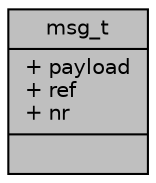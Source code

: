 digraph "msg_t"
{
  edge [fontname="Helvetica",fontsize="10",labelfontname="Helvetica",labelfontsize="10"];
  node [fontname="Helvetica",fontsize="10",shape=record];
  Node1 [label="{msg_t\n|+ payload\l+ ref\l+ nr\l|}",height=0.2,width=0.4,color="black", fillcolor="grey75", style="filled", fontcolor="black"];
}
